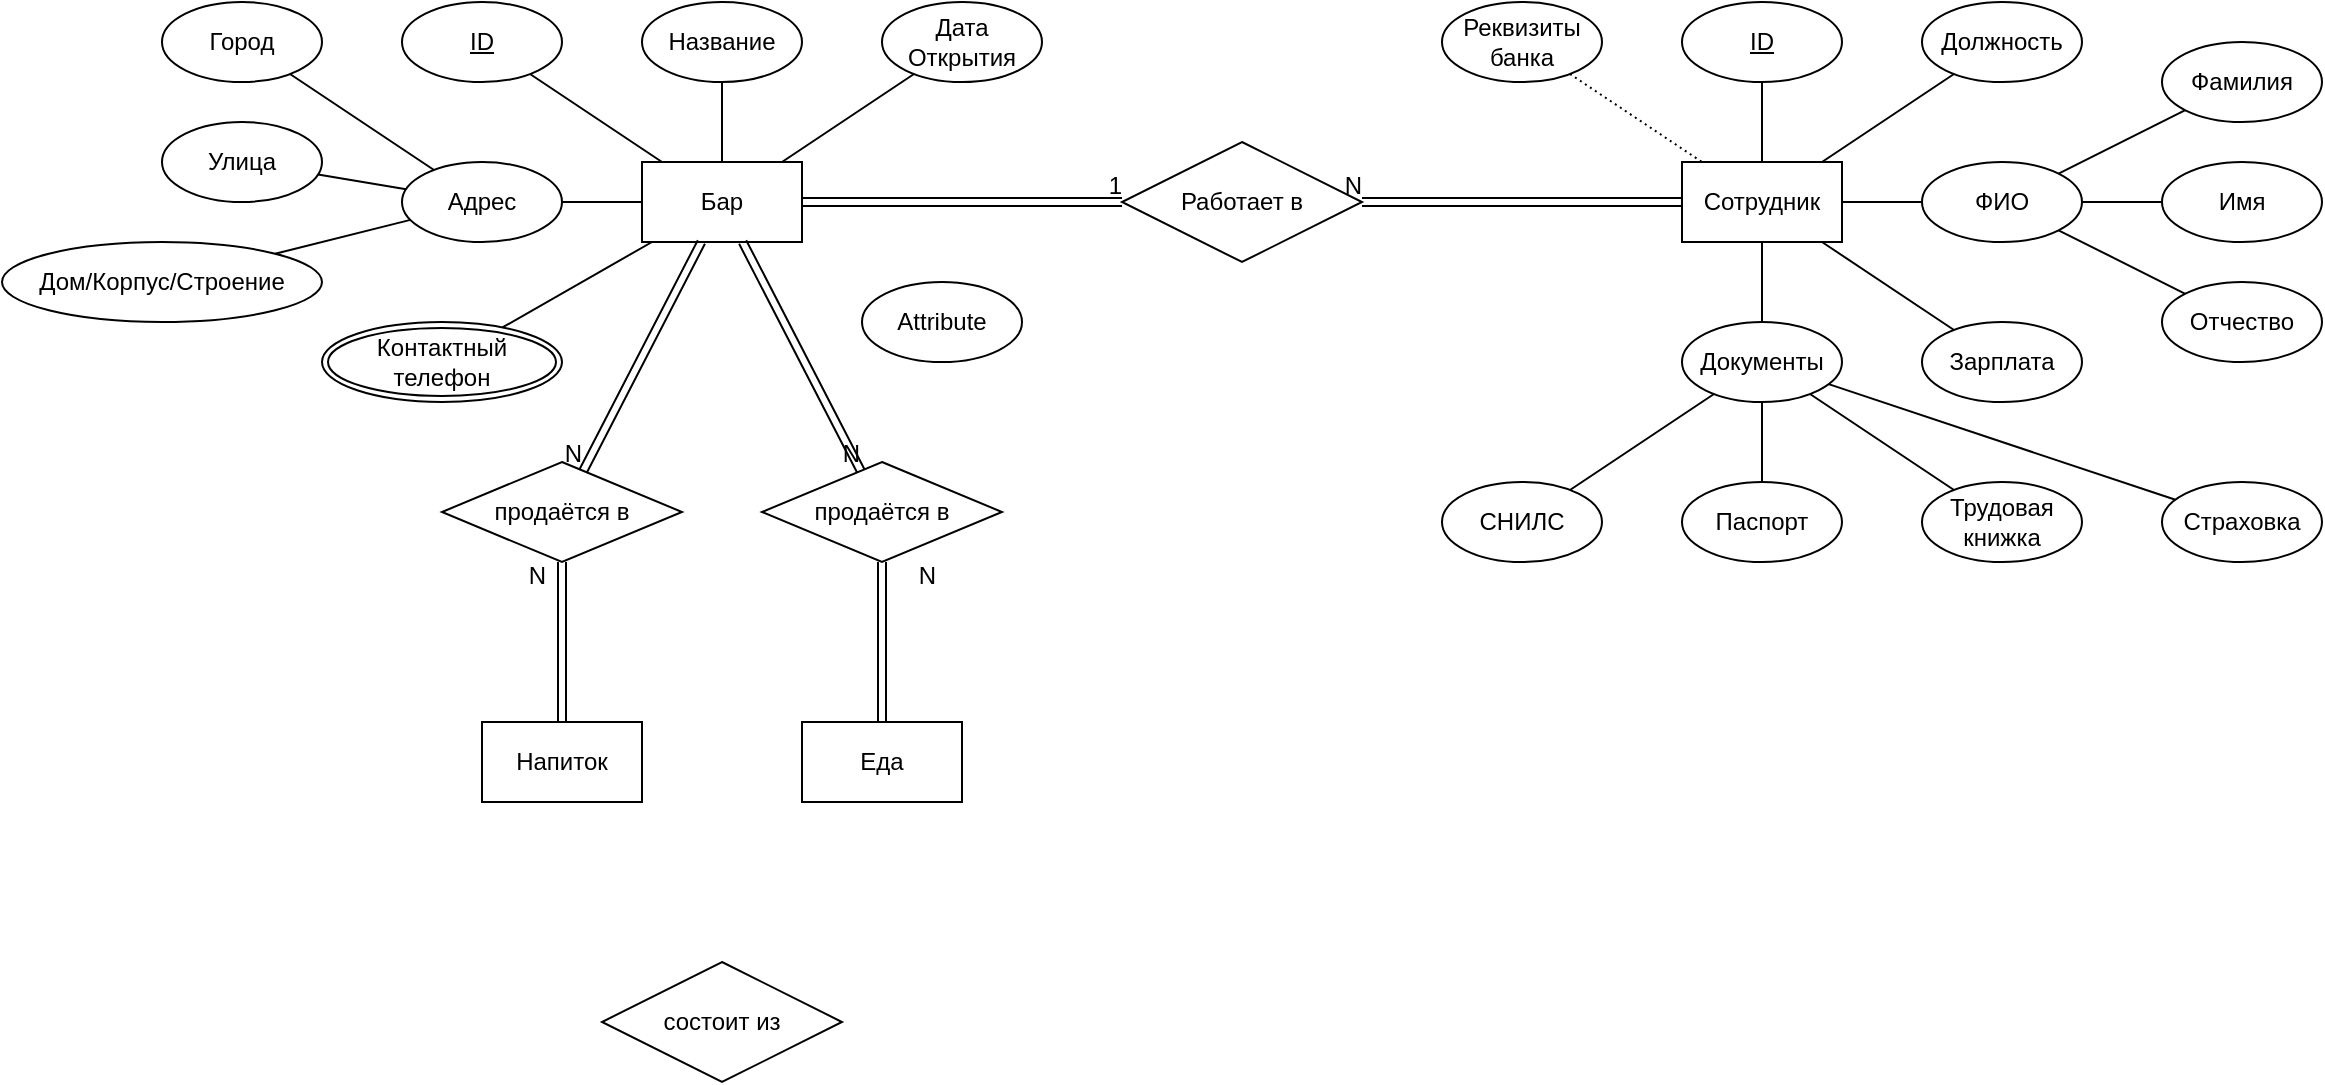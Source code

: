 <mxfile version="13.1.12" type="github">
  <diagram id="aHbsremMe60I0R5Ly1K9" name="Page-1">
    <mxGraphModel dx="1993" dy="466" grid="1" gridSize="10" guides="1" tooltips="1" connect="1" arrows="1" fold="1" page="1" pageScale="1" pageWidth="1169" pageHeight="827" math="0" shadow="0">
      <root>
        <mxCell id="0" />
        <mxCell id="1" parent="0" />
        <mxCell id="CneDcTcGh5c-E9nd7E7p-1" value="Бар" style="whiteSpace=wrap;html=1;align=center;" vertex="1" parent="1">
          <mxGeometry x="160" y="120" width="80" height="40" as="geometry" />
        </mxCell>
        <mxCell id="CneDcTcGh5c-E9nd7E7p-2" value="ID" style="ellipse;whiteSpace=wrap;html=1;align=center;fontStyle=4" vertex="1" parent="1">
          <mxGeometry x="40" y="40" width="80" height="40" as="geometry" />
        </mxCell>
        <mxCell id="CneDcTcGh5c-E9nd7E7p-5" value="Адрес" style="ellipse;whiteSpace=wrap;html=1;align=center;" vertex="1" parent="1">
          <mxGeometry x="40" y="120" width="80" height="40" as="geometry" />
        </mxCell>
        <mxCell id="CneDcTcGh5c-E9nd7E7p-8" value="Название" style="ellipse;whiteSpace=wrap;html=1;align=center;" vertex="1" parent="1">
          <mxGeometry x="160" y="40" width="80" height="40" as="geometry" />
        </mxCell>
        <mxCell id="CneDcTcGh5c-E9nd7E7p-9" value="Город" style="ellipse;whiteSpace=wrap;html=1;align=center;" vertex="1" parent="1">
          <mxGeometry x="-80" y="40" width="80" height="40" as="geometry" />
        </mxCell>
        <mxCell id="CneDcTcGh5c-E9nd7E7p-10" value="Улица" style="ellipse;whiteSpace=wrap;html=1;align=center;" vertex="1" parent="1">
          <mxGeometry x="-80" y="100" width="80" height="40" as="geometry" />
        </mxCell>
        <mxCell id="CneDcTcGh5c-E9nd7E7p-11" value="Дом/Корпус/Строение" style="ellipse;whiteSpace=wrap;html=1;align=center;" vertex="1" parent="1">
          <mxGeometry x="-160" y="160" width="160" height="40" as="geometry" />
        </mxCell>
        <mxCell id="CneDcTcGh5c-E9nd7E7p-12" value="" style="endArrow=none;html=1;rounded=0;" edge="1" parent="1" source="CneDcTcGh5c-E9nd7E7p-5" target="CneDcTcGh5c-E9nd7E7p-1">
          <mxGeometry relative="1" as="geometry">
            <mxPoint x="110" y="210" as="sourcePoint" />
            <mxPoint x="270" y="210" as="targetPoint" />
          </mxGeometry>
        </mxCell>
        <mxCell id="CneDcTcGh5c-E9nd7E7p-13" value="" style="endArrow=none;html=1;rounded=0;" edge="1" parent="1" source="CneDcTcGh5c-E9nd7E7p-9" target="CneDcTcGh5c-E9nd7E7p-5">
          <mxGeometry relative="1" as="geometry">
            <mxPoint x="120" y="220" as="sourcePoint" />
            <mxPoint x="280" y="220" as="targetPoint" />
          </mxGeometry>
        </mxCell>
        <mxCell id="CneDcTcGh5c-E9nd7E7p-14" value="" style="endArrow=none;html=1;rounded=0;" edge="1" parent="1" source="CneDcTcGh5c-E9nd7E7p-11" target="CneDcTcGh5c-E9nd7E7p-5">
          <mxGeometry relative="1" as="geometry">
            <mxPoint x="130" y="230" as="sourcePoint" />
            <mxPoint x="290" y="230" as="targetPoint" />
          </mxGeometry>
        </mxCell>
        <mxCell id="CneDcTcGh5c-E9nd7E7p-16" value="" style="endArrow=none;html=1;rounded=0;" edge="1" parent="1" source="CneDcTcGh5c-E9nd7E7p-10" target="CneDcTcGh5c-E9nd7E7p-5">
          <mxGeometry relative="1" as="geometry">
            <mxPoint x="-13.431" y="175.858" as="sourcePoint" />
            <mxPoint x="54.223" y="158.944" as="targetPoint" />
          </mxGeometry>
        </mxCell>
        <mxCell id="CneDcTcGh5c-E9nd7E7p-17" value="" style="endArrow=none;html=1;rounded=0;" edge="1" parent="1" source="CneDcTcGh5c-E9nd7E7p-2" target="CneDcTcGh5c-E9nd7E7p-1">
          <mxGeometry relative="1" as="geometry">
            <mxPoint x="100" y="240" as="sourcePoint" />
            <mxPoint x="260" y="240" as="targetPoint" />
          </mxGeometry>
        </mxCell>
        <mxCell id="CneDcTcGh5c-E9nd7E7p-18" value="ФИО" style="ellipse;whiteSpace=wrap;html=1;align=center;" vertex="1" parent="1">
          <mxGeometry x="800" y="120" width="80" height="40" as="geometry" />
        </mxCell>
        <mxCell id="CneDcTcGh5c-E9nd7E7p-20" value="" style="endArrow=none;html=1;rounded=0;" edge="1" parent="1" source="CneDcTcGh5c-E9nd7E7p-8" target="CneDcTcGh5c-E9nd7E7p-1">
          <mxGeometry relative="1" as="geometry">
            <mxPoint x="164.045" y="88.727" as="sourcePoint" />
            <mxPoint x="195" y="130" as="targetPoint" />
          </mxGeometry>
        </mxCell>
        <mxCell id="CneDcTcGh5c-E9nd7E7p-22" value="Дата Открытия" style="ellipse;whiteSpace=wrap;html=1;align=center;" vertex="1" parent="1">
          <mxGeometry x="280" y="40" width="80" height="40" as="geometry" />
        </mxCell>
        <mxCell id="CneDcTcGh5c-E9nd7E7p-23" value="&lt;u&gt;ID&lt;/u&gt;" style="ellipse;whiteSpace=wrap;html=1;align=center;" vertex="1" parent="1">
          <mxGeometry x="680" y="40" width="80" height="40" as="geometry" />
        </mxCell>
        <mxCell id="CneDcTcGh5c-E9nd7E7p-24" value="Attribute" style="ellipse;whiteSpace=wrap;html=1;align=center;" vertex="1" parent="1">
          <mxGeometry x="270" y="180" width="80" height="40" as="geometry" />
        </mxCell>
        <mxCell id="CneDcTcGh5c-E9nd7E7p-25" value="Контактный телефон" style="ellipse;shape=doubleEllipse;margin=3;whiteSpace=wrap;html=1;align=center;" vertex="1" parent="1">
          <mxGeometry y="200" width="120" height="40" as="geometry" />
        </mxCell>
        <mxCell id="CneDcTcGh5c-E9nd7E7p-27" value="" style="endArrow=none;html=1;rounded=0;" edge="1" parent="1" source="CneDcTcGh5c-E9nd7E7p-25" target="CneDcTcGh5c-E9nd7E7p-1">
          <mxGeometry relative="1" as="geometry">
            <mxPoint x="130" y="150" as="sourcePoint" />
            <mxPoint x="170" y="150" as="targetPoint" />
          </mxGeometry>
        </mxCell>
        <mxCell id="CneDcTcGh5c-E9nd7E7p-28" value="" style="endArrow=none;html=1;rounded=0;" edge="1" parent="1" source="CneDcTcGh5c-E9nd7E7p-22" target="CneDcTcGh5c-E9nd7E7p-1">
          <mxGeometry relative="1" as="geometry">
            <mxPoint x="225.039" y="89.846" as="sourcePoint" />
            <mxPoint x="215" y="130" as="targetPoint" />
          </mxGeometry>
        </mxCell>
        <mxCell id="CneDcTcGh5c-E9nd7E7p-29" value="Работает в" style="shape=rhombus;perimeter=rhombusPerimeter;whiteSpace=wrap;html=1;align=center;" vertex="1" parent="1">
          <mxGeometry x="400" y="110" width="120" height="60" as="geometry" />
        </mxCell>
        <mxCell id="CneDcTcGh5c-E9nd7E7p-30" value="Сотрудник" style="whiteSpace=wrap;html=1;align=center;" vertex="1" parent="1">
          <mxGeometry x="680" y="120" width="80" height="40" as="geometry" />
        </mxCell>
        <mxCell id="CneDcTcGh5c-E9nd7E7p-31" value="" style="endArrow=none;html=1;rounded=0;" edge="1" parent="1" source="CneDcTcGh5c-E9nd7E7p-23" target="CneDcTcGh5c-E9nd7E7p-30">
          <mxGeometry relative="1" as="geometry">
            <mxPoint x="580" y="240" as="sourcePoint" />
            <mxPoint x="740" y="240" as="targetPoint" />
          </mxGeometry>
        </mxCell>
        <mxCell id="CneDcTcGh5c-E9nd7E7p-32" value="Имя" style="ellipse;whiteSpace=wrap;html=1;align=center;" vertex="1" parent="1">
          <mxGeometry x="920" y="120" width="80" height="40" as="geometry" />
        </mxCell>
        <mxCell id="CneDcTcGh5c-E9nd7E7p-33" value="Фамилия" style="ellipse;whiteSpace=wrap;html=1;align=center;" vertex="1" parent="1">
          <mxGeometry x="920" y="60" width="80" height="40" as="geometry" />
        </mxCell>
        <mxCell id="CneDcTcGh5c-E9nd7E7p-34" value="Отчество" style="ellipse;whiteSpace=wrap;html=1;align=center;" vertex="1" parent="1">
          <mxGeometry x="920" y="180" width="80" height="40" as="geometry" />
        </mxCell>
        <mxCell id="CneDcTcGh5c-E9nd7E7p-35" value="" style="endArrow=none;html=1;rounded=0;" edge="1" parent="1" source="CneDcTcGh5c-E9nd7E7p-18" target="CneDcTcGh5c-E9nd7E7p-30">
          <mxGeometry relative="1" as="geometry">
            <mxPoint x="730" y="90" as="sourcePoint" />
            <mxPoint x="730" y="130" as="targetPoint" />
          </mxGeometry>
        </mxCell>
        <mxCell id="CneDcTcGh5c-E9nd7E7p-36" value="" style="endArrow=none;html=1;rounded=0;" edge="1" parent="1" source="CneDcTcGh5c-E9nd7E7p-32" target="CneDcTcGh5c-E9nd7E7p-18">
          <mxGeometry relative="1" as="geometry">
            <mxPoint x="810" y="150" as="sourcePoint" />
            <mxPoint x="830" y="142" as="targetPoint" />
          </mxGeometry>
        </mxCell>
        <mxCell id="CneDcTcGh5c-E9nd7E7p-37" value="" style="endArrow=none;html=1;rounded=0;" edge="1" parent="1" source="CneDcTcGh5c-E9nd7E7p-34" target="CneDcTcGh5c-E9nd7E7p-18">
          <mxGeometry relative="1" as="geometry">
            <mxPoint x="930" y="150" as="sourcePoint" />
            <mxPoint x="890" y="150" as="targetPoint" />
          </mxGeometry>
        </mxCell>
        <mxCell id="CneDcTcGh5c-E9nd7E7p-38" value="" style="endArrow=none;html=1;rounded=0;" edge="1" parent="1" source="CneDcTcGh5c-E9nd7E7p-33" target="CneDcTcGh5c-E9nd7E7p-18">
          <mxGeometry relative="1" as="geometry">
            <mxPoint x="941.56" y="195.936" as="sourcePoint" />
            <mxPoint x="878.284" y="164.142" as="targetPoint" />
          </mxGeometry>
        </mxCell>
        <mxCell id="CneDcTcGh5c-E9nd7E7p-45" value="" style="shape=link;html=1;rounded=0;endArrow=none;endFill=0;" edge="1" parent="1" source="CneDcTcGh5c-E9nd7E7p-1" target="CneDcTcGh5c-E9nd7E7p-29">
          <mxGeometry relative="1" as="geometry">
            <mxPoint x="390" y="220" as="sourcePoint" />
            <mxPoint x="550" y="220" as="targetPoint" />
          </mxGeometry>
        </mxCell>
        <mxCell id="CneDcTcGh5c-E9nd7E7p-46" value="1" style="resizable=0;html=1;align=right;verticalAlign=bottom;" connectable="0" vertex="1" parent="CneDcTcGh5c-E9nd7E7p-45">
          <mxGeometry x="1" relative="1" as="geometry" />
        </mxCell>
        <mxCell id="CneDcTcGh5c-E9nd7E7p-47" value="" style="shape=link;html=1;rounded=0;endArrow=none;endFill=0;" edge="1" parent="1" source="CneDcTcGh5c-E9nd7E7p-30" target="CneDcTcGh5c-E9nd7E7p-29">
          <mxGeometry relative="1" as="geometry">
            <mxPoint x="660" y="180" as="sourcePoint" />
            <mxPoint x="630" y="250" as="targetPoint" />
          </mxGeometry>
        </mxCell>
        <mxCell id="CneDcTcGh5c-E9nd7E7p-48" value="N" style="resizable=0;html=1;align=right;verticalAlign=bottom;" connectable="0" vertex="1" parent="CneDcTcGh5c-E9nd7E7p-47">
          <mxGeometry x="1" relative="1" as="geometry" />
        </mxCell>
        <mxCell id="CneDcTcGh5c-E9nd7E7p-49" value="Должность" style="ellipse;whiteSpace=wrap;html=1;align=center;" vertex="1" parent="1">
          <mxGeometry x="800" y="40" width="80" height="40" as="geometry" />
        </mxCell>
        <mxCell id="CneDcTcGh5c-E9nd7E7p-50" value="" style="endArrow=none;html=1;rounded=0;" edge="1" parent="1" source="CneDcTcGh5c-E9nd7E7p-49" target="CneDcTcGh5c-E9nd7E7p-30">
          <mxGeometry relative="1" as="geometry">
            <mxPoint x="810" y="150" as="sourcePoint" />
            <mxPoint x="770" y="150" as="targetPoint" />
          </mxGeometry>
        </mxCell>
        <mxCell id="CneDcTcGh5c-E9nd7E7p-51" value="Зарплата" style="ellipse;whiteSpace=wrap;html=1;align=center;" vertex="1" parent="1">
          <mxGeometry x="800" y="200" width="80" height="40" as="geometry" />
        </mxCell>
        <mxCell id="CneDcTcGh5c-E9nd7E7p-52" value="" style="endArrow=none;html=1;rounded=0;" edge="1" parent="1" source="CneDcTcGh5c-E9nd7E7p-51" target="CneDcTcGh5c-E9nd7E7p-30">
          <mxGeometry relative="1" as="geometry">
            <mxPoint x="810" y="150" as="sourcePoint" />
            <mxPoint x="770" y="150" as="targetPoint" />
          </mxGeometry>
        </mxCell>
        <mxCell id="CneDcTcGh5c-E9nd7E7p-56" value="" style="rounded=0;orthogonalLoop=1;jettySize=auto;html=1;endArrow=none;endFill=0;" edge="1" parent="1" source="CneDcTcGh5c-E9nd7E7p-53" target="CneDcTcGh5c-E9nd7E7p-55">
          <mxGeometry relative="1" as="geometry" />
        </mxCell>
        <mxCell id="CneDcTcGh5c-E9nd7E7p-59" value="" style="rounded=0;orthogonalLoop=1;jettySize=auto;html=1;endArrow=none;endFill=0;" edge="1" parent="1" source="CneDcTcGh5c-E9nd7E7p-53" target="CneDcTcGh5c-E9nd7E7p-58">
          <mxGeometry relative="1" as="geometry" />
        </mxCell>
        <mxCell id="CneDcTcGh5c-E9nd7E7p-61" value="" style="edgeStyle=none;rounded=0;orthogonalLoop=1;jettySize=auto;html=1;endArrow=none;endFill=0;" edge="1" parent="1" source="CneDcTcGh5c-E9nd7E7p-53" target="CneDcTcGh5c-E9nd7E7p-60">
          <mxGeometry relative="1" as="geometry" />
        </mxCell>
        <mxCell id="CneDcTcGh5c-E9nd7E7p-65" value="" style="edgeStyle=none;rounded=0;orthogonalLoop=1;jettySize=auto;html=1;endArrow=none;endFill=0;" edge="1" parent="1" source="CneDcTcGh5c-E9nd7E7p-53" target="CneDcTcGh5c-E9nd7E7p-64">
          <mxGeometry relative="1" as="geometry" />
        </mxCell>
        <mxCell id="CneDcTcGh5c-E9nd7E7p-53" value="Документы" style="ellipse;whiteSpace=wrap;html=1;align=center;" vertex="1" parent="1">
          <mxGeometry x="680" y="200" width="80" height="40" as="geometry" />
        </mxCell>
        <mxCell id="CneDcTcGh5c-E9nd7E7p-64" value="Страховка" style="ellipse;whiteSpace=wrap;html=1;align=center;" vertex="1" parent="1">
          <mxGeometry x="920" y="280" width="80" height="40" as="geometry" />
        </mxCell>
        <mxCell id="CneDcTcGh5c-E9nd7E7p-60" value="СНИЛС" style="ellipse;whiteSpace=wrap;html=1;align=center;" vertex="1" parent="1">
          <mxGeometry x="560" y="280" width="80" height="40" as="geometry" />
        </mxCell>
        <mxCell id="CneDcTcGh5c-E9nd7E7p-58" value="Трудовая книжка" style="ellipse;whiteSpace=wrap;html=1;align=center;" vertex="1" parent="1">
          <mxGeometry x="800" y="280" width="80" height="40" as="geometry" />
        </mxCell>
        <mxCell id="CneDcTcGh5c-E9nd7E7p-55" value="Паспорт" style="ellipse;whiteSpace=wrap;html=1;align=center;" vertex="1" parent="1">
          <mxGeometry x="680" y="280" width="80" height="40" as="geometry" />
        </mxCell>
        <mxCell id="CneDcTcGh5c-E9nd7E7p-54" value="" style="endArrow=none;html=1;rounded=0;" edge="1" parent="1" source="CneDcTcGh5c-E9nd7E7p-53" target="CneDcTcGh5c-E9nd7E7p-30">
          <mxGeometry relative="1" as="geometry">
            <mxPoint x="826.0" y="214.0" as="sourcePoint" />
            <mxPoint x="760" y="170" as="targetPoint" />
          </mxGeometry>
        </mxCell>
        <mxCell id="CneDcTcGh5c-E9nd7E7p-62" value="Реквизиты банка" style="ellipse;whiteSpace=wrap;html=1;align=center;" vertex="1" parent="1">
          <mxGeometry x="560" y="40" width="80" height="40" as="geometry" />
        </mxCell>
        <mxCell id="CneDcTcGh5c-E9nd7E7p-70" value="" style="endArrow=none;html=1;rounded=0;dashed=1;dashPattern=1 2;" edge="1" parent="1" source="CneDcTcGh5c-E9nd7E7p-62" target="CneDcTcGh5c-E9nd7E7p-30">
          <mxGeometry relative="1" as="geometry">
            <mxPoint x="410" y="40" as="sourcePoint" />
            <mxPoint x="570" y="40" as="targetPoint" />
          </mxGeometry>
        </mxCell>
        <mxCell id="CneDcTcGh5c-E9nd7E7p-74" value="Еда" style="whiteSpace=wrap;html=1;align=center;" vertex="1" parent="1">
          <mxGeometry x="240" y="400" width="80" height="40" as="geometry" />
        </mxCell>
        <mxCell id="CneDcTcGh5c-E9nd7E7p-80" value="Напиток" style="whiteSpace=wrap;html=1;align=center;" vertex="1" parent="1">
          <mxGeometry x="80" y="400" width="80" height="40" as="geometry" />
        </mxCell>
        <mxCell id="CneDcTcGh5c-E9nd7E7p-81" value="продаётся в" style="shape=rhombus;perimeter=rhombusPerimeter;whiteSpace=wrap;html=1;align=center;" vertex="1" parent="1">
          <mxGeometry x="60" y="270" width="120" height="50" as="geometry" />
        </mxCell>
        <mxCell id="CneDcTcGh5c-E9nd7E7p-82" value="состоит из" style="shape=rhombus;perimeter=rhombusPerimeter;whiteSpace=wrap;html=1;align=center;" vertex="1" parent="1">
          <mxGeometry x="140" y="520" width="120" height="60" as="geometry" />
        </mxCell>
        <mxCell id="CneDcTcGh5c-E9nd7E7p-83" value="" style="shape=link;html=1;rounded=0;endArrow=none;endFill=0;" edge="1" parent="1" source="CneDcTcGh5c-E9nd7E7p-1" target="CneDcTcGh5c-E9nd7E7p-81">
          <mxGeometry relative="1" as="geometry">
            <mxPoint x="460" y="320" as="sourcePoint" />
            <mxPoint x="330" y="340" as="targetPoint" />
          </mxGeometry>
        </mxCell>
        <mxCell id="CneDcTcGh5c-E9nd7E7p-84" value="N" style="resizable=0;html=1;align=right;verticalAlign=bottom;" connectable="0" vertex="1" parent="CneDcTcGh5c-E9nd7E7p-83">
          <mxGeometry x="1" relative="1" as="geometry" />
        </mxCell>
        <mxCell id="CneDcTcGh5c-E9nd7E7p-96" value="" style="shape=link;html=1;rounded=0;endArrow=none;endFill=0;" edge="1" parent="1" source="CneDcTcGh5c-E9nd7E7p-80" target="CneDcTcGh5c-E9nd7E7p-81">
          <mxGeometry relative="1" as="geometry">
            <mxPoint x="-160" y="310" as="sourcePoint" />
            <mxPoint y="310" as="targetPoint" />
          </mxGeometry>
        </mxCell>
        <mxCell id="CneDcTcGh5c-E9nd7E7p-97" value="N" style="resizable=0;html=1;align=right;verticalAlign=bottom;direction=south;" connectable="0" vertex="1" parent="CneDcTcGh5c-E9nd7E7p-96">
          <mxGeometry x="1" relative="1" as="geometry">
            <mxPoint x="-7.24" y="15.07" as="offset" />
          </mxGeometry>
        </mxCell>
        <mxCell id="CneDcTcGh5c-E9nd7E7p-98" value="" style="shape=link;html=1;rounded=0;endArrow=none;endFill=0;" edge="1" parent="1" source="CneDcTcGh5c-E9nd7E7p-74" target="CneDcTcGh5c-E9nd7E7p-100">
          <mxGeometry relative="1" as="geometry">
            <mxPoint x="-40" y="370" as="sourcePoint" />
            <mxPoint x="120" y="370" as="targetPoint" />
          </mxGeometry>
        </mxCell>
        <mxCell id="CneDcTcGh5c-E9nd7E7p-99" value="N" style="resizable=0;html=1;align=right;verticalAlign=bottom;" connectable="0" vertex="1" parent="CneDcTcGh5c-E9nd7E7p-98">
          <mxGeometry x="1" relative="1" as="geometry">
            <mxPoint x="27.24" y="15.07" as="offset" />
          </mxGeometry>
        </mxCell>
        <mxCell id="CneDcTcGh5c-E9nd7E7p-100" value="продаётся в" style="shape=rhombus;perimeter=rhombusPerimeter;whiteSpace=wrap;html=1;align=center;" vertex="1" parent="1">
          <mxGeometry x="220" y="270" width="120" height="50" as="geometry" />
        </mxCell>
        <mxCell id="CneDcTcGh5c-E9nd7E7p-101" value="" style="shape=link;html=1;rounded=0;endArrow=none;endFill=0;" edge="1" parent="1" source="CneDcTcGh5c-E9nd7E7p-1" target="CneDcTcGh5c-E9nd7E7p-100">
          <mxGeometry relative="1" as="geometry">
            <mxPoint x="210" y="170" as="sourcePoint" />
            <mxPoint x="210" y="280" as="targetPoint" />
          </mxGeometry>
        </mxCell>
        <mxCell id="CneDcTcGh5c-E9nd7E7p-102" value="N" style="resizable=0;html=1;align=right;verticalAlign=bottom;" connectable="0" vertex="1" parent="CneDcTcGh5c-E9nd7E7p-101">
          <mxGeometry x="1" relative="1" as="geometry" />
        </mxCell>
      </root>
    </mxGraphModel>
  </diagram>
</mxfile>
